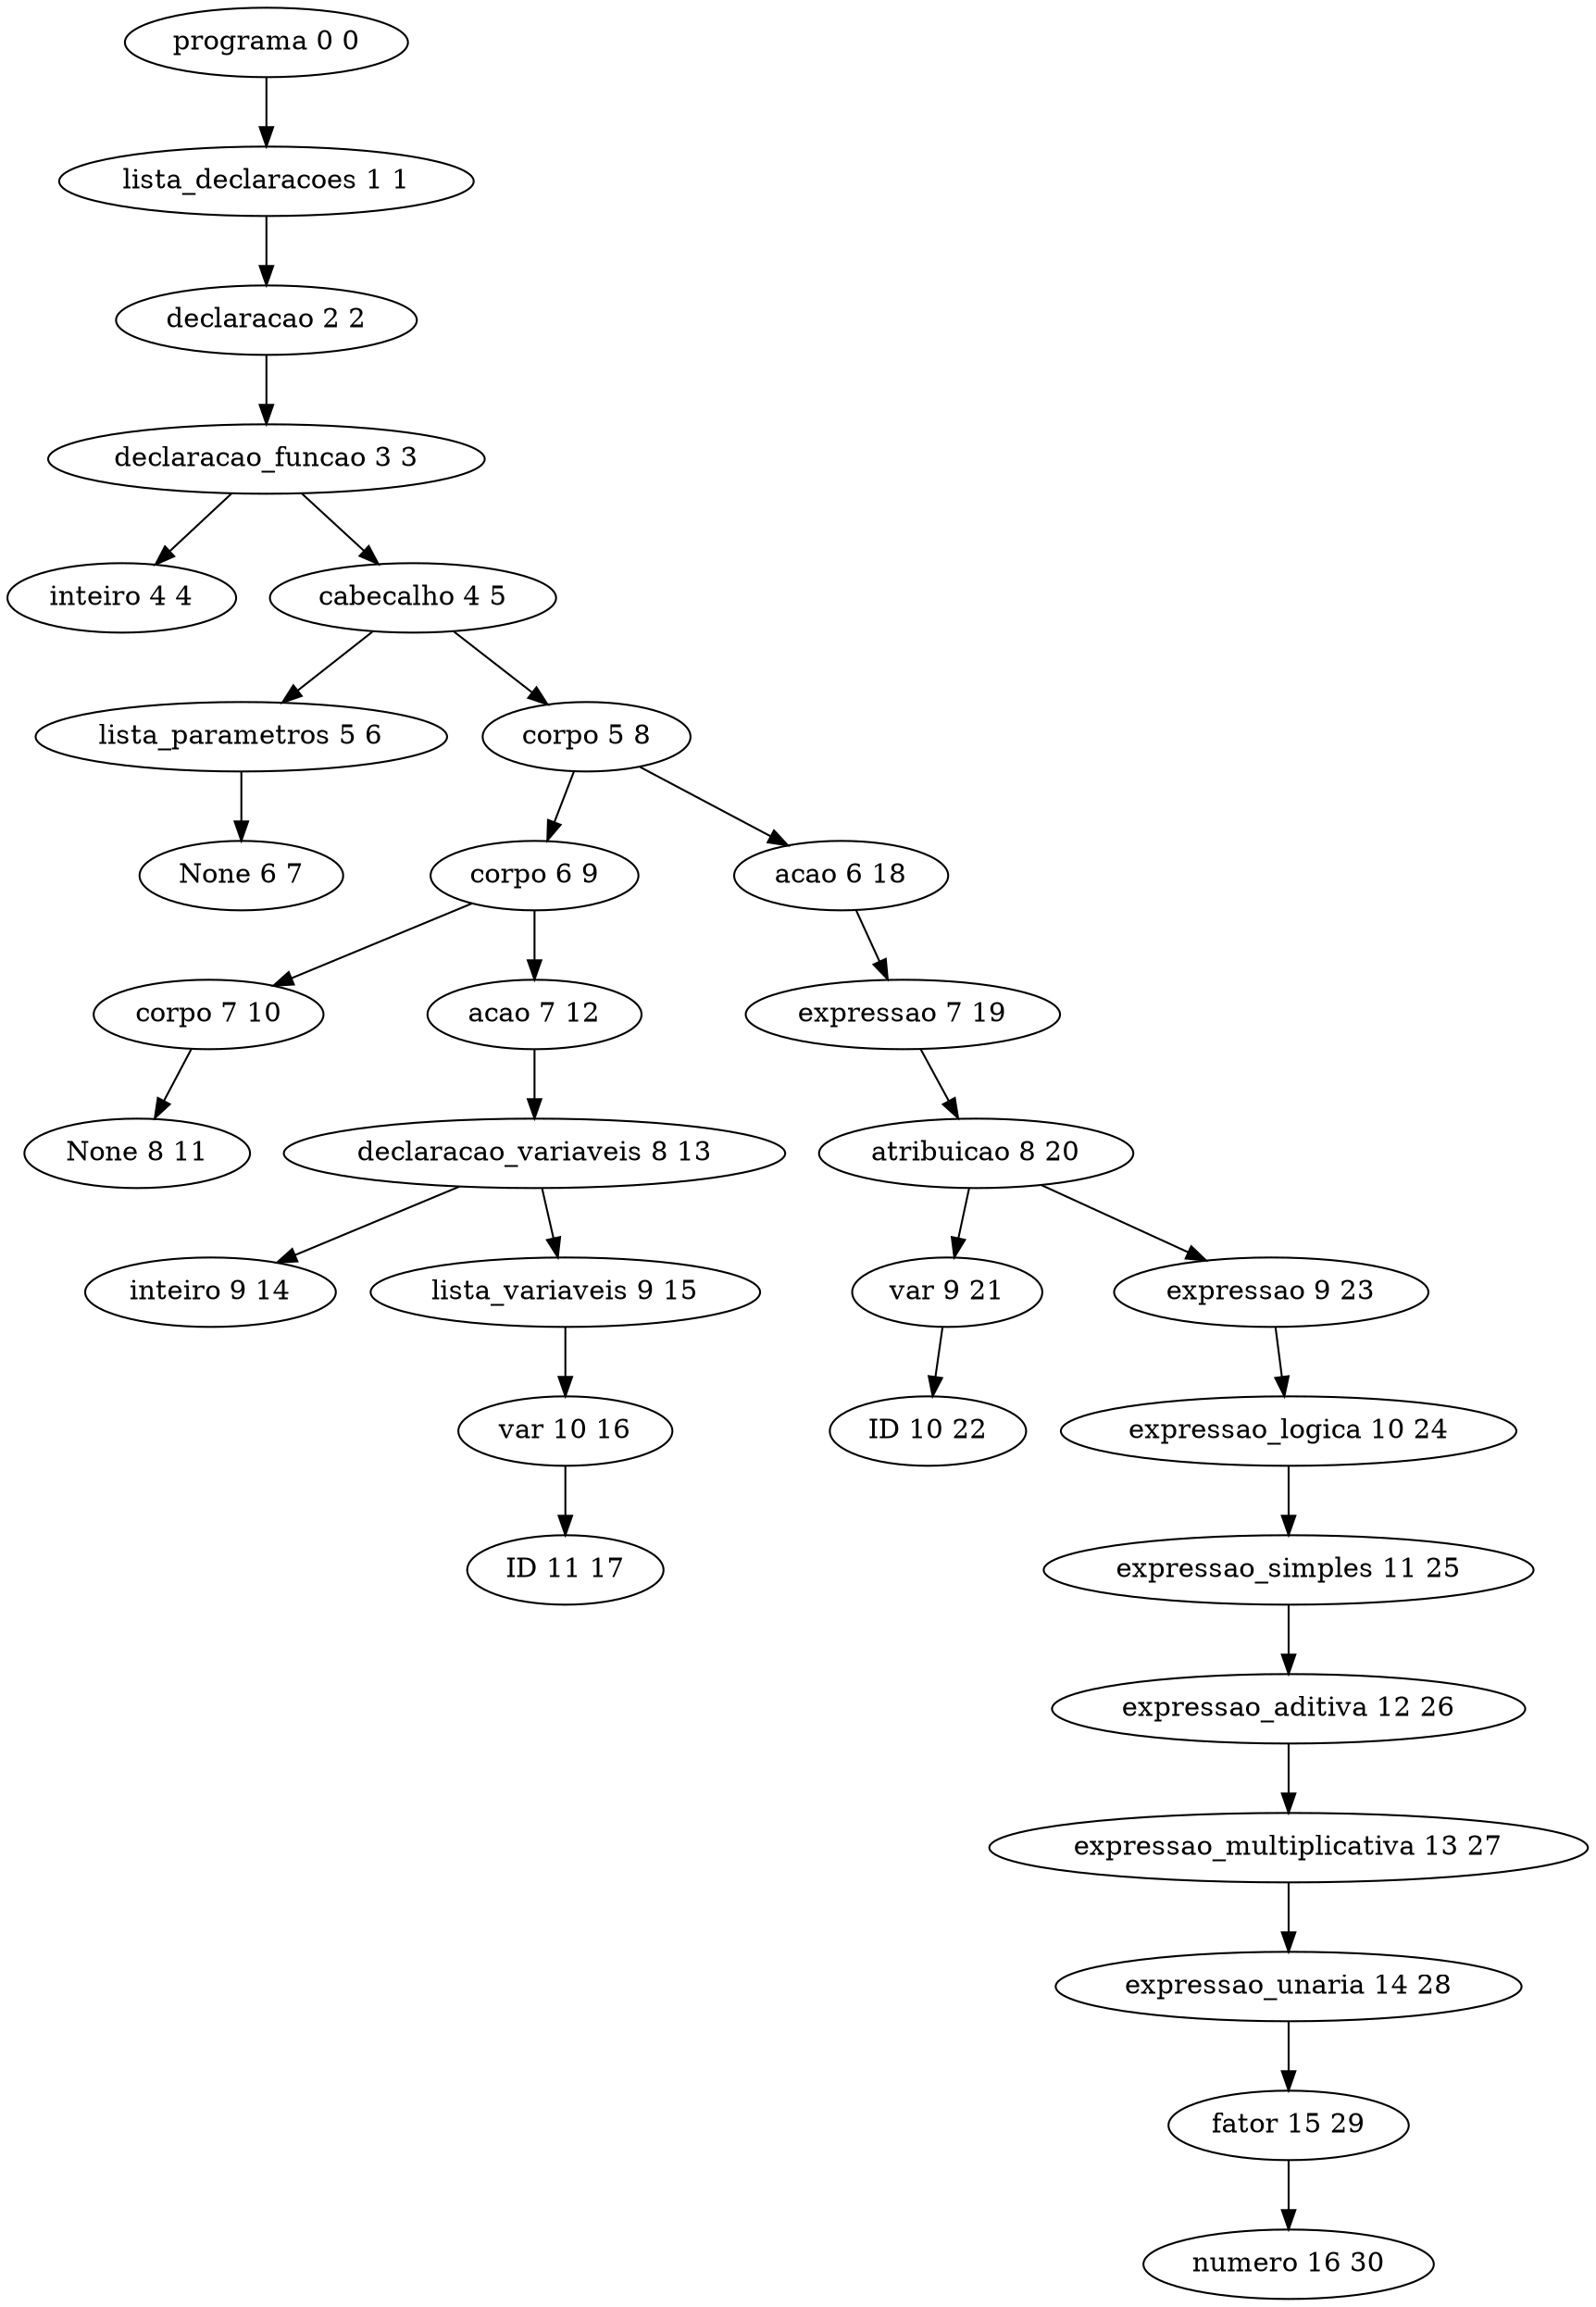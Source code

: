 digraph G {
	"programa 0 0" -> "lista_declaracoes 1 1"
	"lista_declaracoes 1 1" -> "declaracao 2 2"
	"declaracao 2 2" -> "declaracao_funcao 3 3"
	"declaracao_funcao 3 3" -> "inteiro 4 4"
	"declaracao_funcao 3 3" -> "cabecalho 4 5"
	"cabecalho 4 5" -> "lista_parametros 5 6"
	"lista_parametros 5 6" -> "None 6 7"
	"cabecalho 4 5" -> "corpo 5 8"
	"corpo 5 8" -> "corpo 6 9"
	"corpo 6 9" -> "corpo 7 10"
	"corpo 7 10" -> "None 8 11"
	"corpo 6 9" -> "acao 7 12"
	"acao 7 12" -> "declaracao_variaveis 8 13"
	"declaracao_variaveis 8 13" -> "inteiro 9 14"
	"declaracao_variaveis 8 13" -> "lista_variaveis 9 15"
	"lista_variaveis 9 15" -> "var 10 16"
	"var 10 16" -> "ID 11 17"
	"corpo 5 8" -> "acao 6 18"
	"acao 6 18" -> "expressao 7 19"
	"expressao 7 19" -> "atribuicao 8 20"
	"atribuicao 8 20" -> "var 9 21"
	"var 9 21" -> "ID 10 22"
	"atribuicao 8 20" -> "expressao 9 23"
	"expressao 9 23" -> "expressao_logica 10 24"
	"expressao_logica 10 24" -> "expressao_simples 11 25"
	"expressao_simples 11 25" -> "expressao_aditiva 12 26"
	"expressao_aditiva 12 26" -> "expressao_multiplicativa 13 27"
	"expressao_multiplicativa 13 27" -> "expressao_unaria 14 28"
	"expressao_unaria 14 28" -> "fator 15 29"
	"fator 15 29" -> "numero 16 30"
}
